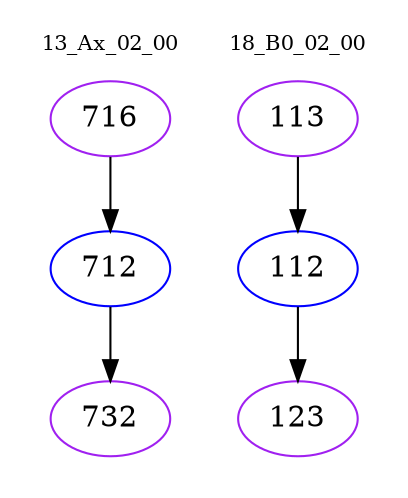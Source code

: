 digraph{
subgraph cluster_0 {
color = white
label = "13_Ax_02_00";
fontsize=10;
T0_716 [label="716", color="purple"]
T0_716 -> T0_712 [color="black"]
T0_712 [label="712", color="blue"]
T0_712 -> T0_732 [color="black"]
T0_732 [label="732", color="purple"]
}
subgraph cluster_1 {
color = white
label = "18_B0_02_00";
fontsize=10;
T1_113 [label="113", color="purple"]
T1_113 -> T1_112 [color="black"]
T1_112 [label="112", color="blue"]
T1_112 -> T1_123 [color="black"]
T1_123 [label="123", color="purple"]
}
}
